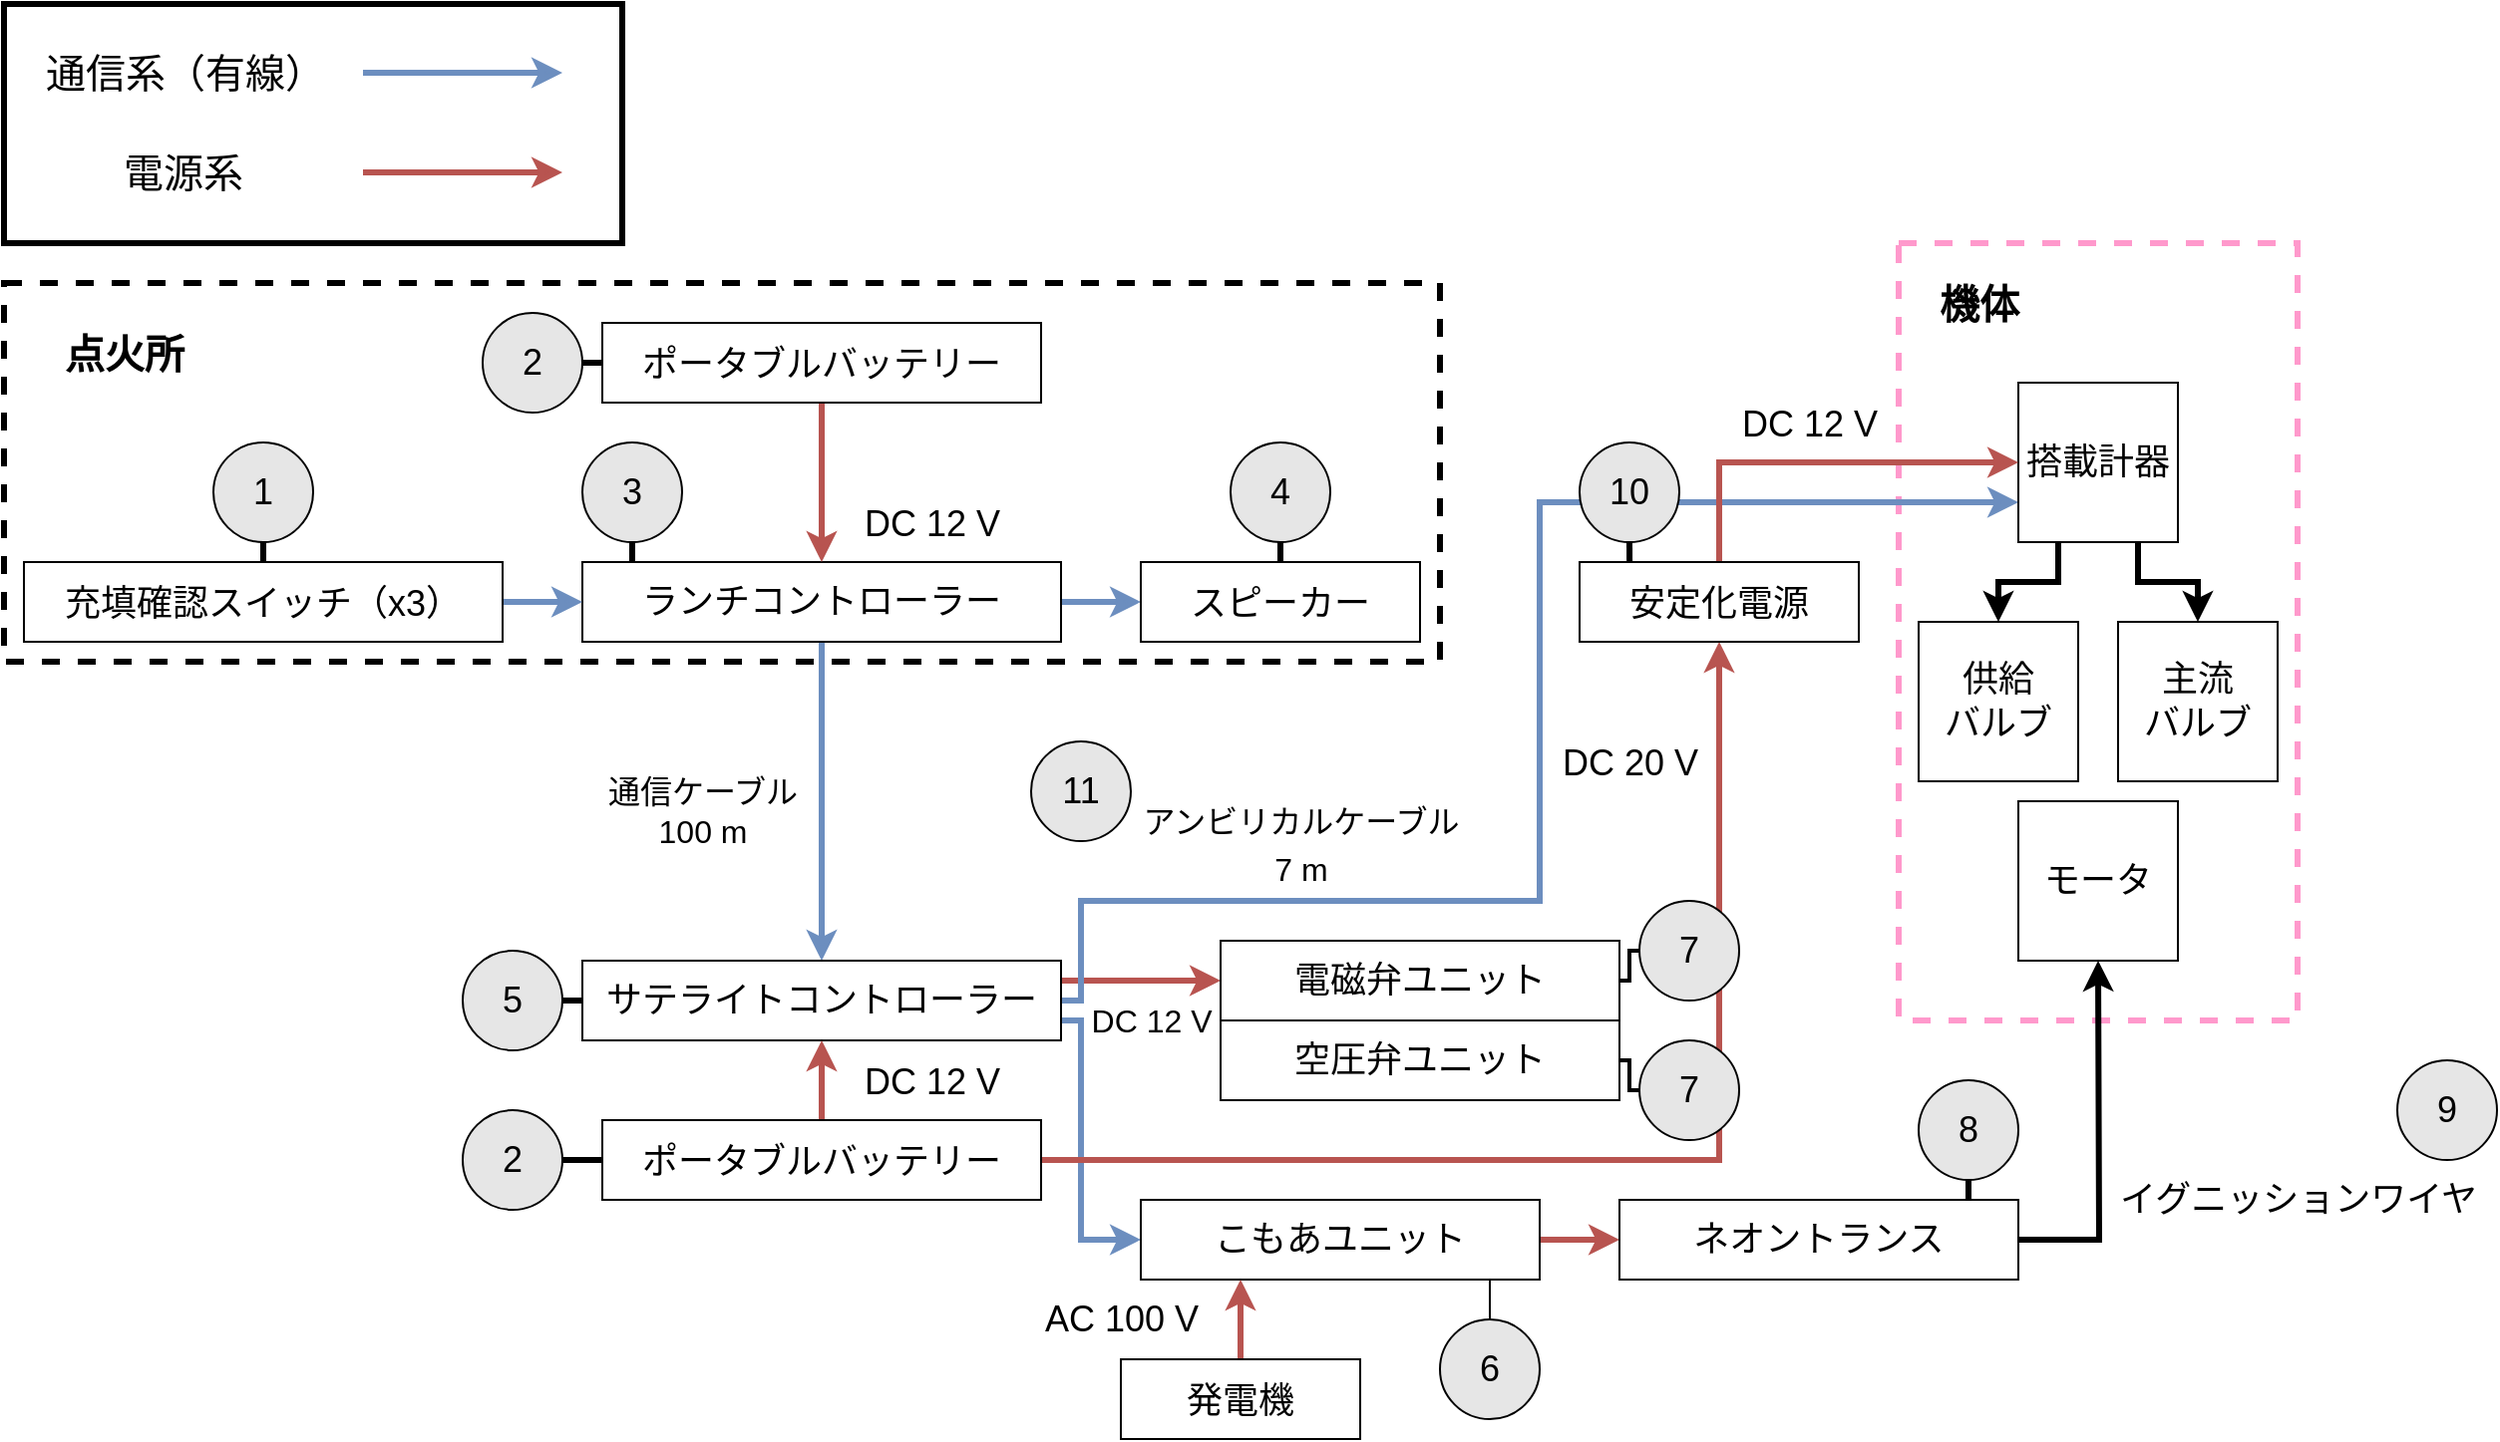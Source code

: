 <mxfile>
    <diagram id="gBnjyEWj9aaUygK2GbAK" name="ページ1">
        <mxGraphModel dx="874" dy="1391" grid="1" gridSize="10" guides="1" tooltips="1" connect="1" arrows="1" fold="1" page="1" pageScale="1" pageWidth="1169" pageHeight="827" background="#FFFFFF" math="0" shadow="0">
            <root>
                <mxCell id="0"/>
                <mxCell id="1" parent="0"/>
                <mxCell id="54" value="" style="rounded=0;whiteSpace=wrap;html=1;fontSize=18;dashed=1;fillColor=none;strokeWidth=3;movable=1;resizable=1;rotatable=1;deletable=1;editable=1;connectable=1;" parent="1" vertex="1">
                    <mxGeometry x="70" y="60" width="720" height="190" as="geometry"/>
                </mxCell>
                <mxCell id="57" value="" style="rounded=0;whiteSpace=wrap;html=1;dashed=1;strokeColor=#FF99CC;strokeWidth=3;fontSize=18;fillColor=none;movable=1;resizable=1;rotatable=1;deletable=1;editable=1;connectable=1;" parent="1" vertex="1">
                    <mxGeometry x="1020" y="40" width="200" height="390" as="geometry"/>
                </mxCell>
                <mxCell id="6" style="edgeStyle=none;html=1;entryX=0;entryY=0.5;entryDx=0;entryDy=0;strokeWidth=3;fontSize=20;endArrow=classic;endFill=1;fillColor=#dae8fc;strokeColor=#6c8ebf;" parent="1" source="2" target="5" edge="1">
                    <mxGeometry relative="1" as="geometry"/>
                </mxCell>
                <mxCell id="11" style="edgeStyle=none;html=1;entryX=0.5;entryY=0;entryDx=0;entryDy=0;strokeColor=#6c8ebf;strokeWidth=3;fontSize=20;endArrow=classic;endFill=1;fillColor=#dae8fc;" parent="1" source="2" target="10" edge="1">
                    <mxGeometry relative="1" as="geometry"/>
                </mxCell>
                <mxCell id="2" value="&lt;font style=&quot;font-size: 18px;&quot;&gt;ランチコントローラー&lt;/font&gt;" style="rounded=0;whiteSpace=wrap;html=1;" parent="1" vertex="1">
                    <mxGeometry x="360" y="200" width="240" height="40" as="geometry"/>
                </mxCell>
                <mxCell id="4" style="edgeStyle=none;html=1;entryX=0;entryY=0.5;entryDx=0;entryDy=0;fontSize=20;strokeWidth=3;endArrow=classic;endFill=1;fillColor=#dae8fc;strokeColor=#6c8ebf;" parent="1" source="3" target="2" edge="1">
                    <mxGeometry relative="1" as="geometry"/>
                </mxCell>
                <mxCell id="3" value="&lt;font style=&quot;font-size: 18px;&quot;&gt;充填確認スイッチ（x3）&lt;/font&gt;" style="rounded=0;whiteSpace=wrap;html=1;fontSize=20;" parent="1" vertex="1">
                    <mxGeometry x="80" y="200" width="240" height="40" as="geometry"/>
                </mxCell>
                <mxCell id="5" value="&lt;font style=&quot;font-size: 18px;&quot;&gt;スピーカー&lt;/font&gt;" style="rounded=0;whiteSpace=wrap;html=1;fontSize=20;" parent="1" vertex="1">
                    <mxGeometry x="640" y="200" width="140" height="40" as="geometry"/>
                </mxCell>
                <mxCell id="8" style="edgeStyle=none;html=1;entryX=0.5;entryY=0;entryDx=0;entryDy=0;strokeWidth=3;fontSize=20;endArrow=classic;endFill=1;fillColor=#f8cecc;strokeColor=#b85450;" parent="1" source="7" target="2" edge="1">
                    <mxGeometry relative="1" as="geometry"/>
                </mxCell>
                <mxCell id="7" value="&lt;font style=&quot;font-size: 18px;&quot;&gt;ポータブルバッテリー&lt;/font&gt;" style="rounded=0;whiteSpace=wrap;html=1;fontSize=20;" parent="1" vertex="1">
                    <mxGeometry x="370" y="80" width="220" height="40" as="geometry"/>
                </mxCell>
                <mxCell id="9" value="&lt;font style=&quot;font-size: 18px;&quot;&gt;DC 12 V&lt;/font&gt;" style="text;html=1;align=center;verticalAlign=middle;resizable=0;points=[];autosize=1;strokeColor=none;fillColor=none;fontSize=20;" parent="1" vertex="1">
                    <mxGeometry x="490" y="160" width="90" height="40" as="geometry"/>
                </mxCell>
                <mxCell id="20" style="edgeStyle=orthogonalEdgeStyle;html=1;entryX=0;entryY=0.5;entryDx=0;entryDy=0;strokeColor=#b85450;strokeWidth=3;fontSize=18;endArrow=classic;endFill=1;rounded=0;fillColor=#f8cecc;exitX=1;exitY=0.25;exitDx=0;exitDy=0;" parent="1" source="10" target="19" edge="1">
                    <mxGeometry relative="1" as="geometry"/>
                </mxCell>
                <mxCell id="30" style="edgeStyle=orthogonalEdgeStyle;rounded=0;html=1;entryX=0;entryY=0.5;entryDx=0;entryDy=0;strokeColor=#6c8ebf;strokeWidth=3;fontSize=18;endArrow=classic;endFill=1;exitX=1;exitY=0.75;exitDx=0;exitDy=0;fillColor=#dae8fc;" parent="1" source="10" target="29" edge="1">
                    <mxGeometry relative="1" as="geometry">
                        <Array as="points">
                            <mxPoint x="610" y="430"/>
                            <mxPoint x="610" y="540"/>
                        </Array>
                    </mxGeometry>
                </mxCell>
                <mxCell id="65" style="edgeStyle=orthogonalEdgeStyle;rounded=0;html=1;strokeColor=#6c8ebf;strokeWidth=3;fontSize=20;endArrow=classic;endFill=1;entryX=0;entryY=0.75;entryDx=0;entryDy=0;fillColor=#dae8fc;" parent="1" source="10" target="44" edge="1">
                    <mxGeometry relative="1" as="geometry">
                        <mxPoint x="980" y="270" as="targetPoint"/>
                        <Array as="points">
                            <mxPoint x="610" y="420"/>
                            <mxPoint x="610" y="370"/>
                            <mxPoint x="840" y="370"/>
                            <mxPoint x="840" y="170"/>
                        </Array>
                    </mxGeometry>
                </mxCell>
                <mxCell id="10" value="&lt;font style=&quot;font-size: 18px;&quot;&gt;サテライトコントローラー&lt;/font&gt;" style="rounded=0;whiteSpace=wrap;html=1;" parent="1" vertex="1">
                    <mxGeometry x="360" y="400" width="240" height="40" as="geometry"/>
                </mxCell>
                <mxCell id="14" style="edgeStyle=none;html=1;entryX=0.5;entryY=1;entryDx=0;entryDy=0;strokeColor=#b85450;strokeWidth=3;fontSize=18;endArrow=classic;endFill=1;fillColor=#f8cecc;" parent="1" source="13" target="10" edge="1">
                    <mxGeometry relative="1" as="geometry"/>
                </mxCell>
                <mxCell id="50" style="edgeStyle=orthogonalEdgeStyle;rounded=0;html=1;entryX=0.5;entryY=1;entryDx=0;entryDy=0;strokeColor=#b85450;strokeWidth=3;fontSize=18;endArrow=classic;endFill=1;fillColor=#f8cecc;" parent="1" source="13" target="49" edge="1">
                    <mxGeometry relative="1" as="geometry"/>
                </mxCell>
                <mxCell id="13" value="&lt;font style=&quot;font-size: 18px;&quot;&gt;ポータブルバッテリー&lt;/font&gt;" style="rounded=0;whiteSpace=wrap;html=1;fontSize=20;" parent="1" vertex="1">
                    <mxGeometry x="370" y="480" width="220" height="40" as="geometry"/>
                </mxCell>
                <mxCell id="15" value="&lt;font style=&quot;font-size: 18px;&quot;&gt;DC 12 V&lt;/font&gt;" style="text;html=1;align=center;verticalAlign=middle;resizable=0;points=[];autosize=1;strokeColor=none;fillColor=none;fontSize=20;" parent="1" vertex="1">
                    <mxGeometry x="490" y="440" width="90" height="40" as="geometry"/>
                </mxCell>
                <mxCell id="19" value="電磁弁ユニット" style="rounded=0;whiteSpace=wrap;html=1;fontSize=18;" parent="1" vertex="1">
                    <mxGeometry x="680" y="390" width="200" height="40" as="geometry"/>
                </mxCell>
                <mxCell id="21" value="&lt;font style=&quot;font-size: 16px;&quot;&gt;DC 12 V&lt;/font&gt;" style="text;html=1;align=center;verticalAlign=middle;resizable=0;points=[];autosize=1;strokeColor=none;fillColor=none;fontSize=18;" parent="1" vertex="1">
                    <mxGeometry x="605" y="410" width="80" height="40" as="geometry"/>
                </mxCell>
                <mxCell id="23" value="1" style="ellipse;whiteSpace=wrap;html=1;aspect=fixed;fontSize=18;fillColor=#E6E6E6;" parent="1" vertex="1">
                    <mxGeometry x="175" y="140" width="50" height="50" as="geometry"/>
                </mxCell>
                <mxCell id="24" value="2" style="ellipse;whiteSpace=wrap;html=1;aspect=fixed;fontSize=18;fillColor=#E6E6E6;" parent="1" vertex="1">
                    <mxGeometry x="310" y="75" width="50" height="50" as="geometry"/>
                </mxCell>
                <mxCell id="25" value="4" style="ellipse;whiteSpace=wrap;html=1;aspect=fixed;fontSize=18;fillColor=#E6E6E6;" parent="1" vertex="1">
                    <mxGeometry x="685" y="140" width="50" height="50" as="geometry"/>
                </mxCell>
                <mxCell id="26" value="5" style="ellipse;whiteSpace=wrap;html=1;aspect=fixed;fontSize=18;fillColor=#E6E6E6;" parent="1" vertex="1">
                    <mxGeometry x="300" y="395" width="50" height="50" as="geometry"/>
                </mxCell>
                <mxCell id="27" value="2" style="ellipse;whiteSpace=wrap;html=1;aspect=fixed;fontSize=18;fillColor=#E6E6E6;" parent="1" vertex="1">
                    <mxGeometry x="300" y="475" width="50" height="50" as="geometry"/>
                </mxCell>
                <mxCell id="86" style="edgeStyle=none;html=1;entryX=0.875;entryY=1;entryDx=0;entryDy=0;entryPerimeter=0;endArrow=none;endFill=0;" parent="1" source="28" target="29" edge="1">
                    <mxGeometry relative="1" as="geometry"/>
                </mxCell>
                <mxCell id="28" value="6" style="ellipse;whiteSpace=wrap;html=1;aspect=fixed;fontSize=18;fillColor=#E6E6E6;" parent="1" vertex="1">
                    <mxGeometry x="790" y="580" width="50" height="50" as="geometry"/>
                </mxCell>
                <mxCell id="35" style="edgeStyle=orthogonalEdgeStyle;rounded=0;html=1;entryX=0;entryY=0.5;entryDx=0;entryDy=0;strokeColor=#b85450;strokeWidth=3;fontSize=18;endArrow=classic;endFill=1;fillColor=#f8cecc;" parent="1" source="29" target="34" edge="1">
                    <mxGeometry relative="1" as="geometry"/>
                </mxCell>
                <mxCell id="29" value="こもあユニット" style="rounded=0;whiteSpace=wrap;html=1;fontSize=18;" parent="1" vertex="1">
                    <mxGeometry x="640" y="520" width="200" height="40" as="geometry"/>
                </mxCell>
                <mxCell id="32" style="edgeStyle=orthogonalEdgeStyle;rounded=0;html=1;entryX=0.25;entryY=1;entryDx=0;entryDy=0;strokeColor=#b85450;strokeWidth=3;fontSize=18;endArrow=classic;endFill=1;fillColor=#f8cecc;" parent="1" source="31" target="29" edge="1">
                    <mxGeometry relative="1" as="geometry"/>
                </mxCell>
                <mxCell id="31" value="&lt;font style=&quot;font-size: 18px;&quot;&gt;発電機&lt;/font&gt;" style="rounded=0;whiteSpace=wrap;html=1;fontSize=20;" parent="1" vertex="1">
                    <mxGeometry x="630" y="600" width="120" height="40" as="geometry"/>
                </mxCell>
                <mxCell id="85" value="" style="edgeStyle=none;html=1;" parent="1" source="33" target="31" edge="1">
                    <mxGeometry relative="1" as="geometry"/>
                </mxCell>
                <mxCell id="33" value="AC 100 V" style="text;html=1;align=center;verticalAlign=middle;resizable=0;points=[];autosize=1;strokeColor=none;fillColor=none;fontSize=18;" parent="1" vertex="1">
                    <mxGeometry x="580" y="560" width="100" height="40" as="geometry"/>
                </mxCell>
                <mxCell id="37" style="edgeStyle=orthogonalEdgeStyle;rounded=0;html=1;strokeWidth=3;fontSize=18;endArrow=classic;endFill=1;exitX=1;exitY=0.5;exitDx=0;exitDy=0;" parent="1" source="34" edge="1">
                    <mxGeometry relative="1" as="geometry">
                        <mxPoint x="1120" y="400" as="targetPoint"/>
                    </mxGeometry>
                </mxCell>
                <mxCell id="34" value="ネオントランス" style="rounded=0;whiteSpace=wrap;html=1;fontSize=18;" parent="1" vertex="1">
                    <mxGeometry x="880" y="520" width="200" height="40" as="geometry"/>
                </mxCell>
                <mxCell id="36" value="モータ" style="rounded=0;whiteSpace=wrap;html=1;fontSize=18;" parent="1" vertex="1">
                    <mxGeometry x="1080" y="320" width="80" height="80" as="geometry"/>
                </mxCell>
                <mxCell id="39" value="イグニッションワイヤ" style="text;html=1;align=center;verticalAlign=middle;resizable=0;points=[];autosize=1;strokeColor=none;fillColor=none;fontSize=18;" parent="1" vertex="1">
                    <mxGeometry x="1120" y="500" width="200" height="40" as="geometry"/>
                </mxCell>
                <mxCell id="40" value="8" style="ellipse;whiteSpace=wrap;html=1;aspect=fixed;fontSize=18;fillColor=#E6E6E6;" parent="1" vertex="1">
                    <mxGeometry x="1030" y="460" width="50" height="50" as="geometry"/>
                </mxCell>
                <mxCell id="41" value="9" style="ellipse;whiteSpace=wrap;html=1;aspect=fixed;fontSize=18;fillColor=#E6E6E6;" parent="1" vertex="1">
                    <mxGeometry x="1270" y="450" width="50" height="50" as="geometry"/>
                </mxCell>
                <mxCell id="42" value="主流&lt;br&gt;バルブ" style="rounded=0;whiteSpace=wrap;html=1;fontSize=18;" parent="1" vertex="1">
                    <mxGeometry x="1130" y="230" width="80" height="80" as="geometry"/>
                </mxCell>
                <mxCell id="43" value="供給&lt;br&gt;バルブ" style="rounded=0;whiteSpace=wrap;html=1;fontSize=18;" parent="1" vertex="1">
                    <mxGeometry x="1030" y="230" width="80" height="80" as="geometry"/>
                </mxCell>
                <mxCell id="45" style="edgeStyle=orthogonalEdgeStyle;rounded=0;html=1;entryX=0.5;entryY=0;entryDx=0;entryDy=0;strokeColor=#000000;strokeWidth=3;fontSize=18;endArrow=classic;endFill=1;exitX=0.75;exitY=1;exitDx=0;exitDy=0;" parent="1" source="44" target="42" edge="1">
                    <mxGeometry relative="1" as="geometry"/>
                </mxCell>
                <mxCell id="46" style="edgeStyle=orthogonalEdgeStyle;rounded=0;html=1;entryX=0.5;entryY=0;entryDx=0;entryDy=0;strokeColor=#000000;strokeWidth=3;fontSize=18;endArrow=classic;endFill=1;exitX=0.25;exitY=1;exitDx=0;exitDy=0;" parent="1" source="44" target="43" edge="1">
                    <mxGeometry relative="1" as="geometry"/>
                </mxCell>
                <mxCell id="44" value="搭載計器" style="rounded=0;whiteSpace=wrap;html=1;fontSize=18;" parent="1" vertex="1">
                    <mxGeometry x="1080" y="110" width="80" height="80" as="geometry"/>
                </mxCell>
                <mxCell id="52" style="edgeStyle=orthogonalEdgeStyle;rounded=0;html=1;entryX=0;entryY=0.5;entryDx=0;entryDy=0;strokeColor=#b85450;strokeWidth=3;fontSize=18;endArrow=classic;endFill=1;exitX=0.5;exitY=0;exitDx=0;exitDy=0;fillColor=#f8cecc;" parent="1" source="49" target="44" edge="1">
                    <mxGeometry relative="1" as="geometry"/>
                </mxCell>
                <mxCell id="49" value="&lt;font style=&quot;font-size: 18px;&quot;&gt;安定化電源&lt;/font&gt;" style="rounded=0;whiteSpace=wrap;html=1;fontSize=20;" parent="1" vertex="1">
                    <mxGeometry x="860" y="200" width="140" height="40" as="geometry"/>
                </mxCell>
                <mxCell id="51" value="&lt;font style=&quot;font-size: 18px;&quot;&gt;DC 20 V&lt;/font&gt;" style="text;html=1;align=center;verticalAlign=middle;resizable=0;points=[];autosize=1;strokeColor=none;fillColor=none;fontSize=20;" parent="1" vertex="1">
                    <mxGeometry x="840" y="280" width="90" height="40" as="geometry"/>
                </mxCell>
                <mxCell id="53" value="&lt;font style=&quot;font-size: 18px;&quot;&gt;DC 12 V&lt;/font&gt;" style="text;html=1;align=center;verticalAlign=middle;resizable=0;points=[];autosize=1;strokeColor=none;fillColor=none;fontSize=20;" parent="1" vertex="1">
                    <mxGeometry x="930" y="110" width="90" height="40" as="geometry"/>
                </mxCell>
                <mxCell id="56" value="10" style="ellipse;whiteSpace=wrap;html=1;aspect=fixed;fontSize=18;fillColor=#E6E6E6;" parent="1" vertex="1">
                    <mxGeometry x="860" y="140" width="50" height="50" as="geometry"/>
                </mxCell>
                <mxCell id="59" value="" style="rounded=0;whiteSpace=wrap;html=1;fontSize=18;fillColor=none;strokeWidth=3;movable=1;resizable=1;rotatable=1;deletable=1;editable=1;connectable=1;" parent="1" vertex="1">
                    <mxGeometry x="70" y="-80" width="310" height="120" as="geometry"/>
                </mxCell>
                <mxCell id="60" value="&lt;font style=&quot;font-size: 20px;&quot;&gt;通信系（有線）&lt;/font&gt;" style="text;html=1;strokeColor=none;fillColor=none;align=center;verticalAlign=middle;whiteSpace=wrap;rounded=0;dashed=1;strokeWidth=3;fontSize=18;" parent="1" vertex="1">
                    <mxGeometry x="90" y="-60" width="140" height="30" as="geometry"/>
                </mxCell>
                <mxCell id="61" value="&lt;font style=&quot;font-size: 20px;&quot;&gt;電源系&lt;/font&gt;" style="text;html=1;strokeColor=none;fillColor=none;align=center;verticalAlign=middle;whiteSpace=wrap;rounded=0;dashed=1;strokeWidth=3;fontSize=18;" parent="1" vertex="1">
                    <mxGeometry x="125" y="-10" width="70" height="30" as="geometry"/>
                </mxCell>
                <mxCell id="63" value="" style="endArrow=classic;html=1;rounded=0;strokeColor=#6c8ebf;strokeWidth=3;fontSize=18;fillColor=#dae8fc;" parent="1" edge="1">
                    <mxGeometry width="50" height="50" relative="1" as="geometry">
                        <mxPoint x="250" y="-45.5" as="sourcePoint"/>
                        <mxPoint x="350" y="-45.5" as="targetPoint"/>
                    </mxGeometry>
                </mxCell>
                <mxCell id="64" value="" style="endArrow=classic;html=1;rounded=0;strokeColor=#b85450;strokeWidth=3;fontSize=18;fillColor=#f8cecc;" parent="1" edge="1">
                    <mxGeometry width="50" height="50" relative="1" as="geometry">
                        <mxPoint x="250" y="4.5" as="sourcePoint"/>
                        <mxPoint x="350" y="4.5" as="targetPoint"/>
                    </mxGeometry>
                </mxCell>
                <mxCell id="68" value="" style="endArrow=none;html=1;rounded=0;strokeColor=#000000;strokeWidth=3;fontSize=20;entryX=0.5;entryY=1;entryDx=0;entryDy=0;exitX=0.5;exitY=0;exitDx=0;exitDy=0;" parent="1" source="5" target="25" edge="1">
                    <mxGeometry width="50" height="50" relative="1" as="geometry">
                        <mxPoint x="740" y="250" as="sourcePoint"/>
                        <mxPoint x="790" y="200" as="targetPoint"/>
                    </mxGeometry>
                </mxCell>
                <mxCell id="69" value="" style="endArrow=none;html=1;rounded=0;strokeColor=#000000;strokeWidth=3;fontSize=20;entryX=1;entryY=0.5;entryDx=0;entryDy=0;exitX=0;exitY=0.5;exitDx=0;exitDy=0;" parent="1" source="7" target="24" edge="1">
                    <mxGeometry width="50" height="50" relative="1" as="geometry">
                        <mxPoint x="380" y="230" as="sourcePoint"/>
                        <mxPoint x="430" y="180" as="targetPoint"/>
                    </mxGeometry>
                </mxCell>
                <mxCell id="70" value="" style="endArrow=none;html=1;rounded=0;strokeColor=#000000;strokeWidth=3;fontSize=20;entryX=0.5;entryY=1;entryDx=0;entryDy=0;exitX=0.5;exitY=0;exitDx=0;exitDy=0;" parent="1" source="3" target="23" edge="1">
                    <mxGeometry width="50" height="50" relative="1" as="geometry">
                        <mxPoint x="280" y="250" as="sourcePoint"/>
                        <mxPoint x="330" y="200" as="targetPoint"/>
                    </mxGeometry>
                </mxCell>
                <mxCell id="71" value="3" style="ellipse;whiteSpace=wrap;html=1;aspect=fixed;fontSize=18;fillColor=#E6E6E6;" parent="1" vertex="1">
                    <mxGeometry x="360" y="140" width="50" height="50" as="geometry"/>
                </mxCell>
                <mxCell id="74" value="" style="endArrow=none;html=1;rounded=0;strokeColor=#000000;strokeWidth=3;fontSize=20;entryX=0.5;entryY=1;entryDx=0;entryDy=0;exitX=0.104;exitY=-0.004;exitDx=0;exitDy=0;exitPerimeter=0;" parent="1" source="2" target="71" edge="1">
                    <mxGeometry width="50" height="50" relative="1" as="geometry">
                        <mxPoint x="380" y="240" as="sourcePoint"/>
                        <mxPoint x="430" y="190" as="targetPoint"/>
                    </mxGeometry>
                </mxCell>
                <mxCell id="75" value="" style="endArrow=none;html=1;rounded=0;strokeColor=#000000;strokeWidth=3;fontSize=20;exitX=1;exitY=0.5;exitDx=0;exitDy=0;entryX=0;entryY=0.5;entryDx=0;entryDy=0;" parent="1" source="26" target="10" edge="1">
                    <mxGeometry width="50" height="50" relative="1" as="geometry">
                        <mxPoint x="380" y="420" as="sourcePoint"/>
                        <mxPoint x="430" y="370" as="targetPoint"/>
                    </mxGeometry>
                </mxCell>
                <mxCell id="76" value="" style="endArrow=none;html=1;rounded=0;strokeColor=#000000;strokeWidth=3;fontSize=20;exitX=1;exitY=0.5;exitDx=0;exitDy=0;entryX=0;entryY=0.5;entryDx=0;entryDy=0;" parent="1" source="27" target="13" edge="1">
                    <mxGeometry width="50" height="50" relative="1" as="geometry">
                        <mxPoint x="380" y="500" as="sourcePoint"/>
                        <mxPoint x="430" y="450" as="targetPoint"/>
                    </mxGeometry>
                </mxCell>
                <mxCell id="88" style="edgeStyle=elbowEdgeStyle;html=1;entryX=1;entryY=0.5;entryDx=0;entryDy=0;fontSize=16;endArrow=none;endFill=0;rounded=0;strokeWidth=2;" parent="1" source="78" target="19" edge="1">
                    <mxGeometry relative="1" as="geometry"/>
                </mxCell>
                <mxCell id="78" value="7" style="ellipse;whiteSpace=wrap;html=1;aspect=fixed;fontSize=18;fillColor=#E6E6E6;" parent="1" vertex="1">
                    <mxGeometry x="890" y="370" width="50" height="50" as="geometry"/>
                </mxCell>
                <mxCell id="79" value="" style="endArrow=none;html=1;rounded=0;strokeColor=#000000;strokeWidth=3;fontSize=20;exitX=0.5;exitY=1;exitDx=0;exitDy=0;entryX=0.875;entryY=-0.004;entryDx=0;entryDy=0;entryPerimeter=0;" parent="1" source="40" target="34" edge="1">
                    <mxGeometry width="50" height="50" relative="1" as="geometry">
                        <mxPoint x="960" y="520" as="sourcePoint"/>
                        <mxPoint x="1010" y="470" as="targetPoint"/>
                    </mxGeometry>
                </mxCell>
                <mxCell id="81" value="" style="endArrow=none;html=1;rounded=0;strokeColor=#000000;strokeWidth=3;fontSize=20;entryX=0.5;entryY=1;entryDx=0;entryDy=0;exitX=0.179;exitY=0.004;exitDx=0;exitDy=0;exitPerimeter=0;" parent="1" source="49" target="56" edge="1">
                    <mxGeometry width="50" height="50" relative="1" as="geometry">
                        <mxPoint x="880" y="240" as="sourcePoint"/>
                        <mxPoint x="930" y="190" as="targetPoint"/>
                    </mxGeometry>
                </mxCell>
                <mxCell id="82" value="&lt;font style=&quot;font-size: 16px;&quot;&gt;アンビリカルケーブル&lt;br&gt;7 m&lt;br&gt;&lt;/font&gt;" style="text;html=1;align=center;verticalAlign=middle;resizable=0;points=[];autosize=1;strokeColor=none;fillColor=none;fontSize=20;" parent="1" vertex="1">
                    <mxGeometry x="630" y="310" width="180" height="60" as="geometry"/>
                </mxCell>
                <mxCell id="83" value="11" style="ellipse;whiteSpace=wrap;html=1;aspect=fixed;fontSize=18;fillColor=#E6E6E6;" parent="1" vertex="1">
                    <mxGeometry x="585" y="290" width="50" height="50" as="geometry"/>
                </mxCell>
                <mxCell id="84" value="空圧弁ユニット" style="rounded=0;whiteSpace=wrap;html=1;fontSize=18;" parent="1" vertex="1">
                    <mxGeometry x="680" y="430" width="200" height="40" as="geometry"/>
                </mxCell>
                <mxCell id="89" style="edgeStyle=elbowEdgeStyle;html=1;entryX=1;entryY=0.5;entryDx=0;entryDy=0;fontSize=16;endArrow=none;endFill=0;rounded=0;strokeWidth=2;" parent="1" source="87" target="84" edge="1">
                    <mxGeometry relative="1" as="geometry"/>
                </mxCell>
                <mxCell id="87" value="7" style="ellipse;whiteSpace=wrap;html=1;aspect=fixed;fontSize=18;fillColor=#E6E6E6;" parent="1" vertex="1">
                    <mxGeometry x="890" y="440" width="50" height="50" as="geometry"/>
                </mxCell>
                <mxCell id="90" value="通信ケーブル&lt;br&gt;100 m" style="text;html=1;align=center;verticalAlign=middle;resizable=0;points=[];autosize=1;strokeColor=none;fillColor=none;fontSize=16;" parent="1" vertex="1">
                    <mxGeometry x="360" y="300" width="120" height="50" as="geometry"/>
                </mxCell>
                <mxCell id="91" value="&lt;font style=&quot;font-size: 20px;&quot;&gt;&lt;b&gt;点火所&lt;/b&gt;&lt;/font&gt;" style="text;html=1;align=center;verticalAlign=middle;resizable=0;points=[];autosize=1;strokeColor=none;fillColor=none;fontSize=16;" parent="1" vertex="1">
                    <mxGeometry x="90" y="75" width="80" height="40" as="geometry"/>
                </mxCell>
                <mxCell id="92" value="&lt;b&gt;機体&lt;/b&gt;" style="text;html=1;align=center;verticalAlign=middle;resizable=0;points=[];autosize=1;strokeColor=none;fillColor=none;fontSize=20;" parent="1" vertex="1">
                    <mxGeometry x="1030" y="50" width="60" height="40" as="geometry"/>
                </mxCell>
            </root>
        </mxGraphModel>
    </diagram>
</mxfile>